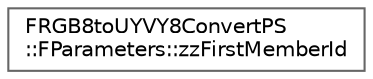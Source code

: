 digraph "Graphical Class Hierarchy"
{
 // INTERACTIVE_SVG=YES
 // LATEX_PDF_SIZE
  bgcolor="transparent";
  edge [fontname=Helvetica,fontsize=10,labelfontname=Helvetica,labelfontsize=10];
  node [fontname=Helvetica,fontsize=10,shape=box,height=0.2,width=0.4];
  rankdir="LR";
  Node0 [id="Node000000",label="FRGB8toUYVY8ConvertPS\l::FParameters::zzFirstMemberId",height=0.2,width=0.4,color="grey40", fillcolor="white", style="filled",URL="$d9/da9/structFRGB8toUYVY8ConvertPS_1_1FParameters_1_1zzFirstMemberId.html",tooltip=" "];
}
